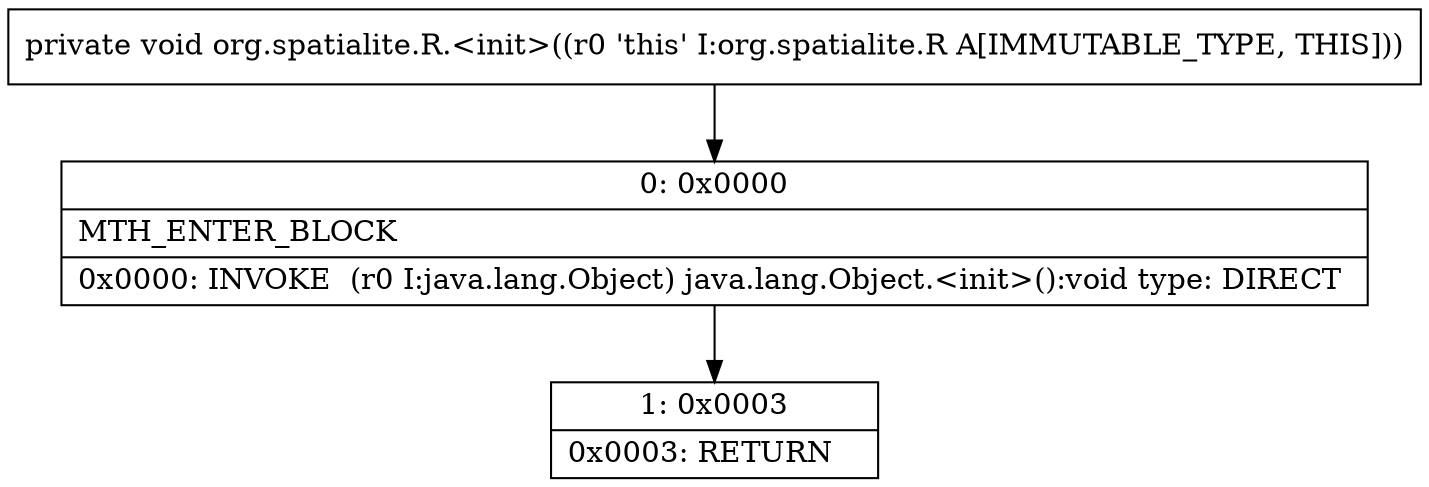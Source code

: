 digraph "CFG fororg.spatialite.R.\<init\>()V" {
Node_0 [shape=record,label="{0\:\ 0x0000|MTH_ENTER_BLOCK\l|0x0000: INVOKE  (r0 I:java.lang.Object) java.lang.Object.\<init\>():void type: DIRECT \l}"];
Node_1 [shape=record,label="{1\:\ 0x0003|0x0003: RETURN   \l}"];
MethodNode[shape=record,label="{private void org.spatialite.R.\<init\>((r0 'this' I:org.spatialite.R A[IMMUTABLE_TYPE, THIS])) }"];
MethodNode -> Node_0;
Node_0 -> Node_1;
}

